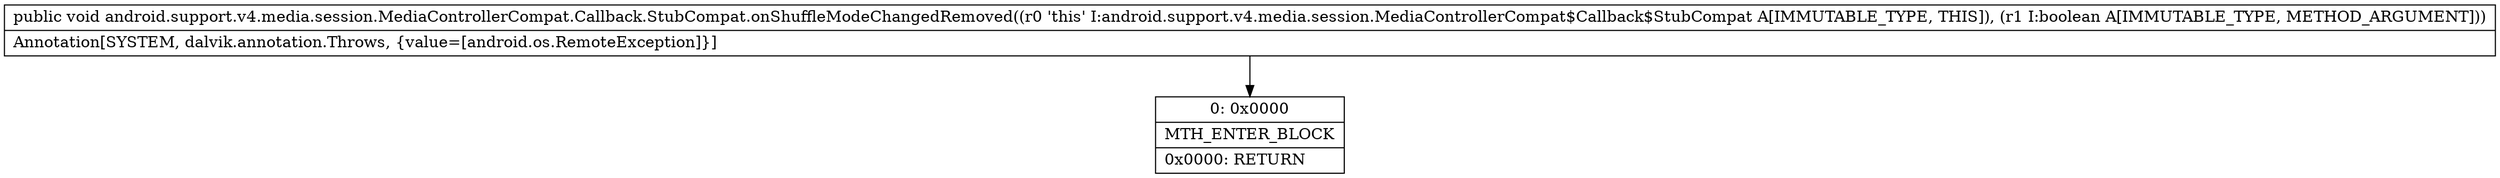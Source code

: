 digraph "CFG forandroid.support.v4.media.session.MediaControllerCompat.Callback.StubCompat.onShuffleModeChangedRemoved(Z)V" {
Node_0 [shape=record,label="{0\:\ 0x0000|MTH_ENTER_BLOCK\l|0x0000: RETURN   \l}"];
MethodNode[shape=record,label="{public void android.support.v4.media.session.MediaControllerCompat.Callback.StubCompat.onShuffleModeChangedRemoved((r0 'this' I:android.support.v4.media.session.MediaControllerCompat$Callback$StubCompat A[IMMUTABLE_TYPE, THIS]), (r1 I:boolean A[IMMUTABLE_TYPE, METHOD_ARGUMENT]))  | Annotation[SYSTEM, dalvik.annotation.Throws, \{value=[android.os.RemoteException]\}]\l}"];
MethodNode -> Node_0;
}

